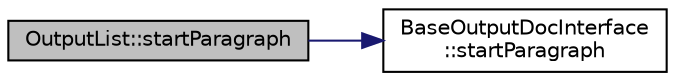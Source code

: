digraph "OutputList::startParagraph"
{
 // LATEX_PDF_SIZE
  edge [fontname="Helvetica",fontsize="10",labelfontname="Helvetica",labelfontsize="10"];
  node [fontname="Helvetica",fontsize="10",shape=record];
  rankdir="LR";
  Node1 [label="OutputList::startParagraph",height=0.2,width=0.4,color="black", fillcolor="grey75", style="filled", fontcolor="black",tooltip=" "];
  Node1 -> Node2 [color="midnightblue",fontsize="10",style="solid",fontname="Helvetica"];
  Node2 [label="BaseOutputDocInterface\l::startParagraph",height=0.2,width=0.4,color="black", fillcolor="white", style="filled",URL="$classBaseOutputDocInterface.html#a8e1f7eaeebbeb141c3bfeb83b1edb61e",tooltip=" "];
}
